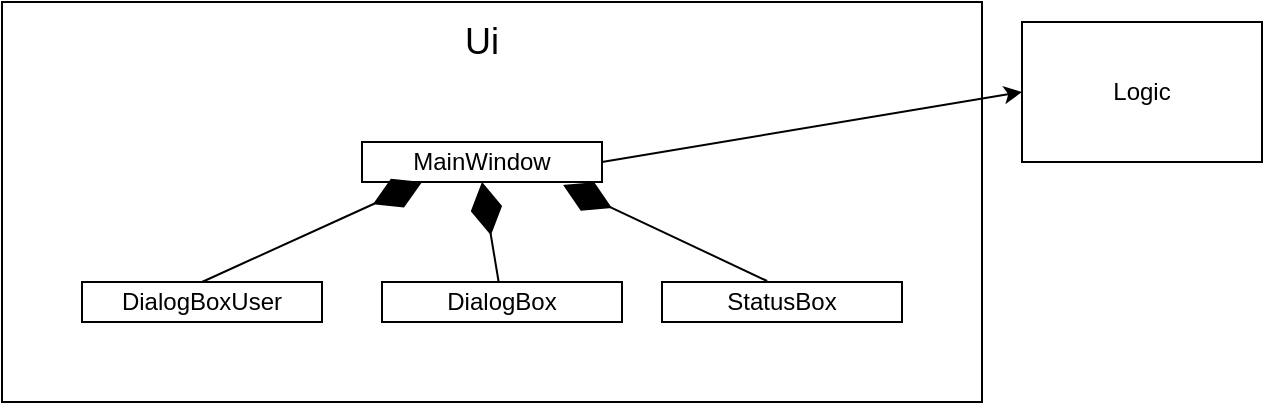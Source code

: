 <mxfile version="12.1.4" type="device" pages="1"><diagram id="U-Gr-R5qQWDVQs5OYpw0" name="Page-1"><mxGraphModel dx="693" dy="605" grid="1" gridSize="10" guides="1" tooltips="1" connect="1" arrows="1" fold="1" page="1" pageScale="1" pageWidth="850" pageHeight="1100" math="0" shadow="0"><root><mxCell id="0"/><mxCell id="1" parent="0"/><mxCell id="cdD-iGc0VENVRD6WntYr-1" value="" style="rounded=0;whiteSpace=wrap;html=1;" vertex="1" parent="1"><mxGeometry x="180" y="240" width="490" height="200" as="geometry"/></mxCell><mxCell id="cdD-iGc0VENVRD6WntYr-2" value="Logic" style="rounded=0;whiteSpace=wrap;html=1;" vertex="1" parent="1"><mxGeometry x="690" y="250" width="120" height="70" as="geometry"/></mxCell><mxCell id="cdD-iGc0VENVRD6WntYr-3" value="&lt;font style=&quot;font-size: 18px&quot;&gt;Ui&lt;/font&gt;" style="text;html=1;strokeColor=none;fillColor=none;align=center;verticalAlign=middle;whiteSpace=wrap;rounded=0;" vertex="1" parent="1"><mxGeometry x="400" y="250" width="40" height="20" as="geometry"/></mxCell><mxCell id="cdD-iGc0VENVRD6WntYr-4" value="MainWindow" style="rounded=0;whiteSpace=wrap;html=1;" vertex="1" parent="1"><mxGeometry x="360" y="310" width="120" height="20" as="geometry"/></mxCell><mxCell id="cdD-iGc0VENVRD6WntYr-6" value="StatusBox" style="rounded=0;whiteSpace=wrap;html=1;" vertex="1" parent="1"><mxGeometry x="510" y="380" width="120" height="20" as="geometry"/></mxCell><mxCell id="cdD-iGc0VENVRD6WntYr-8" value="DialogBox" style="rounded=0;whiteSpace=wrap;html=1;" vertex="1" parent="1"><mxGeometry x="370" y="380" width="120" height="20" as="geometry"/></mxCell><mxCell id="cdD-iGc0VENVRD6WntYr-9" value="DialogBoxUser" style="rounded=0;whiteSpace=wrap;html=1;" vertex="1" parent="1"><mxGeometry x="220" y="380" width="120" height="20" as="geometry"/></mxCell><mxCell id="cdD-iGc0VENVRD6WntYr-12" value="" style="endArrow=diamondThin;endFill=1;endSize=24;html=1;entryX=0.25;entryY=1;entryDx=0;entryDy=0;exitX=0.5;exitY=0;exitDx=0;exitDy=0;" edge="1" parent="1" source="cdD-iGc0VENVRD6WntYr-9" target="cdD-iGc0VENVRD6WntYr-4"><mxGeometry width="160" relative="1" as="geometry"><mxPoint x="220" y="360" as="sourcePoint"/><mxPoint x="380" y="360" as="targetPoint"/></mxGeometry></mxCell><mxCell id="cdD-iGc0VENVRD6WntYr-13" value="" style="endArrow=diamondThin;endFill=1;endSize=24;html=1;entryX=0.5;entryY=1;entryDx=0;entryDy=0;" edge="1" parent="1" source="cdD-iGc0VENVRD6WntYr-8" target="cdD-iGc0VENVRD6WntYr-4"><mxGeometry width="160" relative="1" as="geometry"><mxPoint x="290" y="390" as="sourcePoint"/><mxPoint x="400" y="340" as="targetPoint"/></mxGeometry></mxCell><mxCell id="cdD-iGc0VENVRD6WntYr-14" value="" style="endArrow=diamondThin;endFill=1;endSize=24;html=1;entryX=0.838;entryY=1.075;entryDx=0;entryDy=0;entryPerimeter=0;exitX=0.438;exitY=-0.025;exitDx=0;exitDy=0;exitPerimeter=0;" edge="1" parent="1" source="cdD-iGc0VENVRD6WntYr-6" target="cdD-iGc0VENVRD6WntYr-4"><mxGeometry width="160" relative="1" as="geometry"><mxPoint x="438.333" y="390" as="sourcePoint"/><mxPoint x="430" y="340" as="targetPoint"/></mxGeometry></mxCell><mxCell id="cdD-iGc0VENVRD6WntYr-15" value="" style="endArrow=classic;html=1;entryX=0;entryY=0.5;entryDx=0;entryDy=0;exitX=1;exitY=0.5;exitDx=0;exitDy=0;" edge="1" parent="1" source="cdD-iGc0VENVRD6WntYr-4" target="cdD-iGc0VENVRD6WntYr-2"><mxGeometry width="50" height="50" relative="1" as="geometry"><mxPoint x="180" y="660" as="sourcePoint"/><mxPoint x="230" y="610" as="targetPoint"/></mxGeometry></mxCell></root></mxGraphModel></diagram></mxfile>